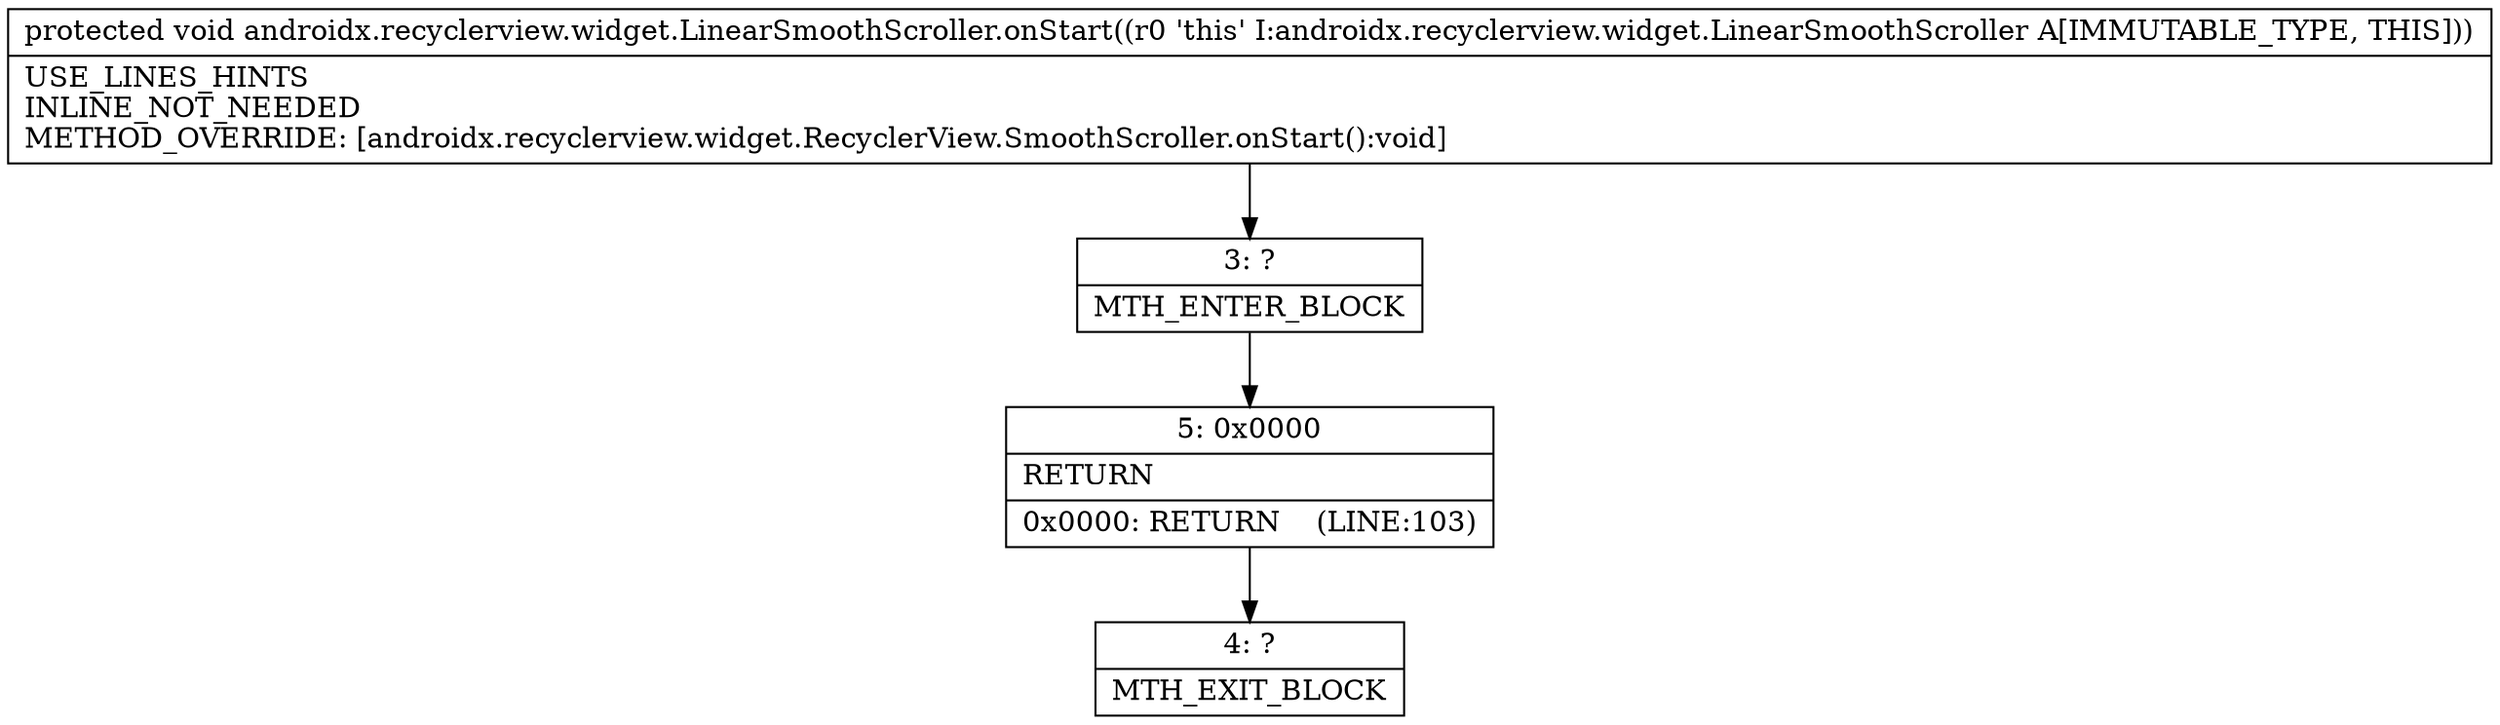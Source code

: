 digraph "CFG forandroidx.recyclerview.widget.LinearSmoothScroller.onStart()V" {
Node_3 [shape=record,label="{3\:\ ?|MTH_ENTER_BLOCK\l}"];
Node_5 [shape=record,label="{5\:\ 0x0000|RETURN\l|0x0000: RETURN    (LINE:103)\l}"];
Node_4 [shape=record,label="{4\:\ ?|MTH_EXIT_BLOCK\l}"];
MethodNode[shape=record,label="{protected void androidx.recyclerview.widget.LinearSmoothScroller.onStart((r0 'this' I:androidx.recyclerview.widget.LinearSmoothScroller A[IMMUTABLE_TYPE, THIS]))  | USE_LINES_HINTS\lINLINE_NOT_NEEDED\lMETHOD_OVERRIDE: [androidx.recyclerview.widget.RecyclerView.SmoothScroller.onStart():void]\l}"];
MethodNode -> Node_3;Node_3 -> Node_5;
Node_5 -> Node_4;
}

